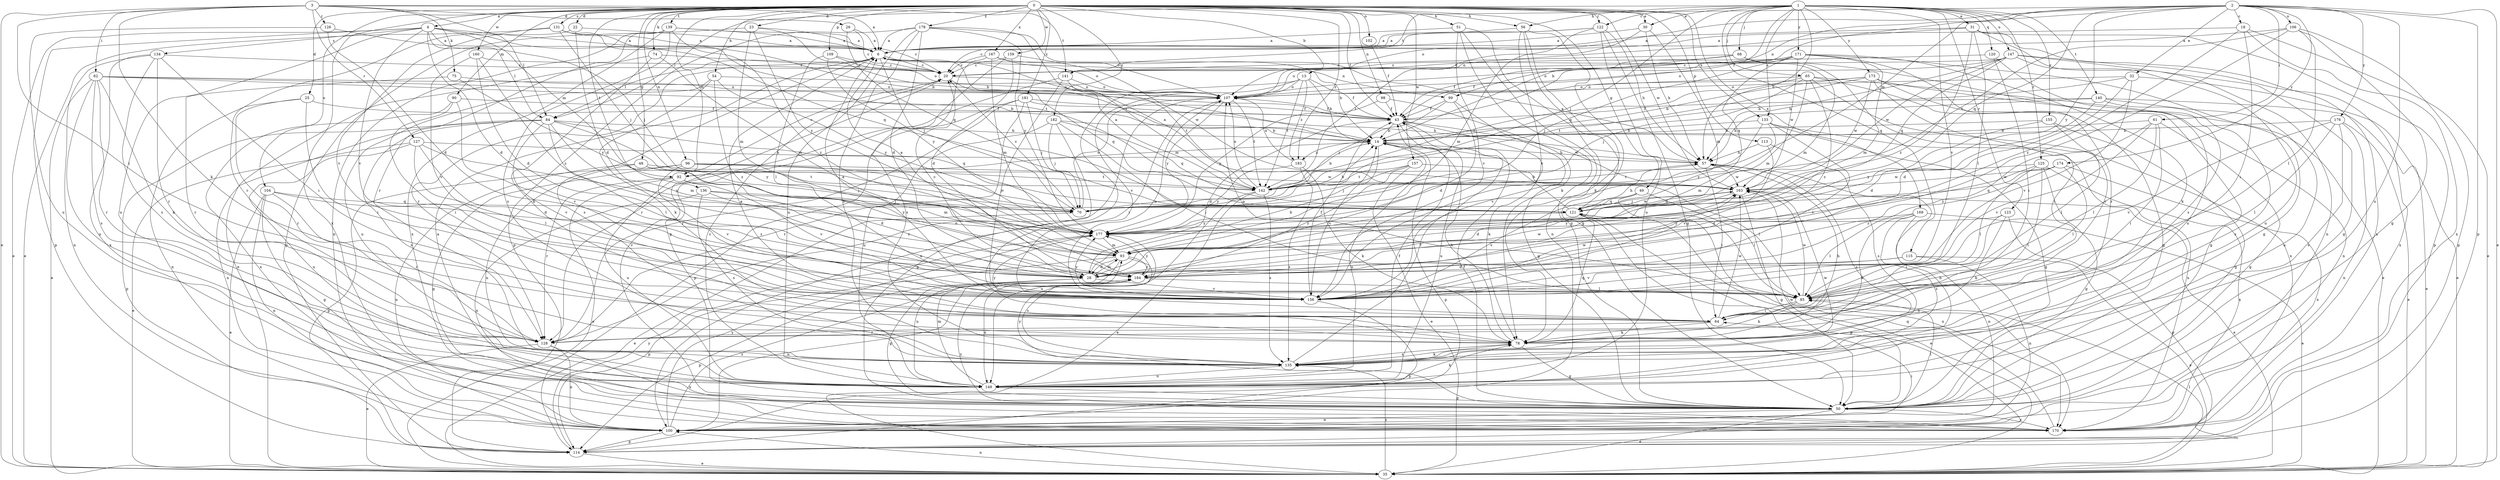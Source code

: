 strict digraph  {
0;
1;
2;
3;
4;
6;
13;
14;
18;
20;
22;
23;
25;
26;
28;
30;
31;
32;
35;
43;
48;
49;
50;
51;
54;
56;
57;
61;
62;
64;
65;
68;
70;
74;
75;
78;
84;
85;
90;
92;
93;
96;
98;
99;
100;
102;
104;
106;
107;
109;
113;
114;
115;
120;
121;
122;
123;
125;
126;
127;
128;
131;
133;
134;
135;
136;
139;
140;
141;
142;
147;
149;
155;
156;
157;
159;
160;
163;
167;
169;
170;
171;
173;
174;
176;
177;
178;
181;
182;
183;
184;
0 -> 4  [label=a];
0 -> 13  [label=b];
0 -> 22  [label=d];
0 -> 23  [label=d];
0 -> 25  [label=d];
0 -> 30  [label=e];
0 -> 43  [label=f];
0 -> 48  [label=g];
0 -> 49  [label=g];
0 -> 51  [label=h];
0 -> 54  [label=h];
0 -> 56  [label=h];
0 -> 74  [label=k];
0 -> 90  [label=m];
0 -> 92  [label=m];
0 -> 96  [label=n];
0 -> 98  [label=n];
0 -> 102  [label=o];
0 -> 104  [label=o];
0 -> 109  [label=p];
0 -> 113  [label=p];
0 -> 122  [label=r];
0 -> 131  [label=s];
0 -> 133  [label=s];
0 -> 136  [label=t];
0 -> 139  [label=t];
0 -> 157  [label=w];
0 -> 159  [label=w];
0 -> 160  [label=w];
0 -> 163  [label=w];
0 -> 167  [label=x];
0 -> 169  [label=x];
0 -> 170  [label=x];
0 -> 178  [label=z];
0 -> 181  [label=z];
0 -> 182  [label=z];
0 -> 183  [label=z];
1 -> 14  [label=b];
1 -> 30  [label=e];
1 -> 31  [label=e];
1 -> 56  [label=h];
1 -> 57  [label=h];
1 -> 65  [label=j];
1 -> 68  [label=j];
1 -> 70  [label=j];
1 -> 84  [label=l];
1 -> 115  [label=q];
1 -> 120  [label=q];
1 -> 122  [label=r];
1 -> 123  [label=r];
1 -> 125  [label=r];
1 -> 133  [label=s];
1 -> 140  [label=t];
1 -> 147  [label=u];
1 -> 155  [label=v];
1 -> 156  [label=v];
1 -> 171  [label=y];
1 -> 173  [label=y];
2 -> 18  [label=c];
2 -> 32  [label=e];
2 -> 35  [label=e];
2 -> 43  [label=f];
2 -> 61  [label=i];
2 -> 92  [label=m];
2 -> 99  [label=n];
2 -> 106  [label=o];
2 -> 107  [label=o];
2 -> 114  [label=p];
2 -> 121  [label=q];
2 -> 141  [label=t];
2 -> 149  [label=u];
2 -> 174  [label=y];
2 -> 176  [label=y];
2 -> 177  [label=y];
3 -> 6  [label=a];
3 -> 26  [label=d];
3 -> 35  [label=e];
3 -> 62  [label=i];
3 -> 64  [label=i];
3 -> 75  [label=k];
3 -> 78  [label=k];
3 -> 84  [label=l];
3 -> 126  [label=r];
3 -> 127  [label=r];
3 -> 141  [label=t];
4 -> 6  [label=a];
4 -> 28  [label=d];
4 -> 35  [label=e];
4 -> 70  [label=j];
4 -> 84  [label=l];
4 -> 92  [label=m];
4 -> 114  [label=p];
4 -> 121  [label=q];
4 -> 134  [label=s];
4 -> 149  [label=u];
4 -> 156  [label=v];
6 -> 20  [label=c];
6 -> 70  [label=j];
6 -> 84  [label=l];
6 -> 99  [label=n];
6 -> 128  [label=r];
6 -> 135  [label=s];
13 -> 14  [label=b];
13 -> 43  [label=f];
13 -> 100  [label=n];
13 -> 107  [label=o];
13 -> 142  [label=t];
13 -> 156  [label=v];
13 -> 183  [label=z];
14 -> 57  [label=h];
14 -> 92  [label=m];
14 -> 114  [label=p];
14 -> 149  [label=u];
14 -> 156  [label=v];
14 -> 183  [label=z];
18 -> 6  [label=a];
18 -> 35  [label=e];
18 -> 64  [label=i];
18 -> 170  [label=x];
18 -> 184  [label=z];
20 -> 107  [label=o];
20 -> 121  [label=q];
22 -> 6  [label=a];
22 -> 28  [label=d];
22 -> 128  [label=r];
23 -> 6  [label=a];
23 -> 14  [label=b];
23 -> 93  [label=m];
23 -> 114  [label=p];
23 -> 177  [label=y];
25 -> 43  [label=f];
25 -> 64  [label=i];
25 -> 100  [label=n];
25 -> 128  [label=r];
26 -> 6  [label=a];
26 -> 20  [label=c];
26 -> 121  [label=q];
28 -> 14  [label=b];
28 -> 20  [label=c];
28 -> 50  [label=g];
28 -> 93  [label=m];
28 -> 114  [label=p];
28 -> 156  [label=v];
28 -> 163  [label=w];
30 -> 6  [label=a];
30 -> 57  [label=h];
30 -> 93  [label=m];
30 -> 142  [label=t];
31 -> 6  [label=a];
31 -> 85  [label=l];
31 -> 100  [label=n];
31 -> 107  [label=o];
31 -> 114  [label=p];
31 -> 170  [label=x];
31 -> 184  [label=z];
32 -> 14  [label=b];
32 -> 28  [label=d];
32 -> 35  [label=e];
32 -> 107  [label=o];
32 -> 156  [label=v];
35 -> 85  [label=l];
35 -> 100  [label=n];
35 -> 135  [label=s];
43 -> 14  [label=b];
43 -> 28  [label=d];
43 -> 78  [label=k];
43 -> 149  [label=u];
43 -> 163  [label=w];
48 -> 70  [label=j];
48 -> 93  [label=m];
48 -> 100  [label=n];
48 -> 142  [label=t];
48 -> 149  [label=u];
49 -> 85  [label=l];
49 -> 121  [label=q];
49 -> 156  [label=v];
49 -> 170  [label=x];
50 -> 6  [label=a];
50 -> 20  [label=c];
50 -> 35  [label=e];
50 -> 43  [label=f];
50 -> 85  [label=l];
50 -> 100  [label=n];
50 -> 163  [label=w];
50 -> 170  [label=x];
50 -> 177  [label=y];
51 -> 6  [label=a];
51 -> 50  [label=g];
51 -> 78  [label=k];
51 -> 121  [label=q];
51 -> 156  [label=v];
54 -> 78  [label=k];
54 -> 107  [label=o];
54 -> 149  [label=u];
54 -> 177  [label=y];
54 -> 184  [label=z];
56 -> 6  [label=a];
56 -> 50  [label=g];
56 -> 78  [label=k];
56 -> 100  [label=n];
56 -> 156  [label=v];
57 -> 6  [label=a];
57 -> 64  [label=i];
57 -> 135  [label=s];
57 -> 142  [label=t];
57 -> 163  [label=w];
61 -> 14  [label=b];
61 -> 50  [label=g];
61 -> 64  [label=i];
61 -> 85  [label=l];
61 -> 156  [label=v];
61 -> 184  [label=z];
62 -> 14  [label=b];
62 -> 35  [label=e];
62 -> 43  [label=f];
62 -> 78  [label=k];
62 -> 107  [label=o];
62 -> 128  [label=r];
62 -> 135  [label=s];
62 -> 149  [label=u];
64 -> 78  [label=k];
64 -> 128  [label=r];
64 -> 163  [label=w];
64 -> 177  [label=y];
65 -> 35  [label=e];
65 -> 50  [label=g];
65 -> 70  [label=j];
65 -> 93  [label=m];
65 -> 107  [label=o];
65 -> 142  [label=t];
65 -> 170  [label=x];
65 -> 184  [label=z];
68 -> 20  [label=c];
68 -> 43  [label=f];
68 -> 93  [label=m];
68 -> 107  [label=o];
68 -> 128  [label=r];
68 -> 149  [label=u];
70 -> 14  [label=b];
70 -> 20  [label=c];
70 -> 35  [label=e];
70 -> 107  [label=o];
74 -> 20  [label=c];
74 -> 35  [label=e];
74 -> 78  [label=k];
74 -> 93  [label=m];
75 -> 107  [label=o];
75 -> 128  [label=r];
75 -> 177  [label=y];
78 -> 6  [label=a];
78 -> 14  [label=b];
78 -> 50  [label=g];
78 -> 57  [label=h];
78 -> 121  [label=q];
78 -> 135  [label=s];
84 -> 14  [label=b];
84 -> 85  [label=l];
84 -> 93  [label=m];
84 -> 100  [label=n];
84 -> 114  [label=p];
84 -> 121  [label=q];
84 -> 135  [label=s];
84 -> 156  [label=v];
84 -> 177  [label=y];
85 -> 64  [label=i];
85 -> 78  [label=k];
85 -> 107  [label=o];
85 -> 163  [label=w];
90 -> 43  [label=f];
90 -> 64  [label=i];
90 -> 156  [label=v];
90 -> 170  [label=x];
92 -> 20  [label=c];
92 -> 28  [label=d];
92 -> 35  [label=e];
92 -> 128  [label=r];
92 -> 149  [label=u];
92 -> 156  [label=v];
93 -> 6  [label=a];
93 -> 28  [label=d];
93 -> 114  [label=p];
93 -> 135  [label=s];
93 -> 149  [label=u];
93 -> 184  [label=z];
96 -> 50  [label=g];
96 -> 70  [label=j];
96 -> 114  [label=p];
96 -> 142  [label=t];
96 -> 156  [label=v];
96 -> 163  [label=w];
98 -> 43  [label=f];
98 -> 50  [label=g];
98 -> 177  [label=y];
99 -> 28  [label=d];
99 -> 43  [label=f];
99 -> 70  [label=j];
99 -> 156  [label=v];
100 -> 64  [label=i];
100 -> 114  [label=p];
100 -> 177  [label=y];
100 -> 184  [label=z];
102 -> 43  [label=f];
104 -> 35  [label=e];
104 -> 50  [label=g];
104 -> 100  [label=n];
104 -> 121  [label=q];
104 -> 128  [label=r];
104 -> 184  [label=z];
106 -> 6  [label=a];
106 -> 28  [label=d];
106 -> 50  [label=g];
106 -> 85  [label=l];
106 -> 114  [label=p];
106 -> 142  [label=t];
107 -> 43  [label=f];
107 -> 64  [label=i];
107 -> 142  [label=t];
107 -> 177  [label=y];
109 -> 20  [label=c];
109 -> 85  [label=l];
109 -> 107  [label=o];
109 -> 177  [label=y];
113 -> 57  [label=h];
113 -> 135  [label=s];
113 -> 156  [label=v];
114 -> 35  [label=e];
114 -> 177  [label=y];
115 -> 28  [label=d];
115 -> 35  [label=e];
115 -> 100  [label=n];
115 -> 156  [label=v];
120 -> 20  [label=c];
120 -> 64  [label=i];
120 -> 135  [label=s];
121 -> 14  [label=b];
121 -> 35  [label=e];
121 -> 57  [label=h];
121 -> 114  [label=p];
121 -> 163  [label=w];
121 -> 170  [label=x];
121 -> 177  [label=y];
122 -> 6  [label=a];
122 -> 20  [label=c];
122 -> 50  [label=g];
122 -> 57  [label=h];
122 -> 93  [label=m];
122 -> 149  [label=u];
123 -> 64  [label=i];
123 -> 78  [label=k];
123 -> 114  [label=p];
123 -> 177  [label=y];
125 -> 28  [label=d];
125 -> 50  [label=g];
125 -> 64  [label=i];
125 -> 85  [label=l];
125 -> 163  [label=w];
125 -> 170  [label=x];
126 -> 6  [label=a];
126 -> 28  [label=d];
126 -> 149  [label=u];
127 -> 28  [label=d];
127 -> 35  [label=e];
127 -> 57  [label=h];
127 -> 85  [label=l];
127 -> 149  [label=u];
127 -> 177  [label=y];
128 -> 35  [label=e];
128 -> 100  [label=n];
128 -> 107  [label=o];
128 -> 170  [label=x];
131 -> 6  [label=a];
131 -> 14  [label=b];
131 -> 35  [label=e];
131 -> 70  [label=j];
131 -> 142  [label=t];
131 -> 156  [label=v];
133 -> 14  [label=b];
133 -> 50  [label=g];
133 -> 93  [label=m];
133 -> 156  [label=v];
133 -> 170  [label=x];
133 -> 177  [label=y];
134 -> 20  [label=c];
134 -> 64  [label=i];
134 -> 100  [label=n];
134 -> 128  [label=r];
134 -> 135  [label=s];
134 -> 170  [label=x];
135 -> 43  [label=f];
135 -> 78  [label=k];
135 -> 149  [label=u];
135 -> 163  [label=w];
136 -> 70  [label=j];
136 -> 135  [label=s];
136 -> 170  [label=x];
136 -> 177  [label=y];
136 -> 184  [label=z];
139 -> 6  [label=a];
139 -> 20  [label=c];
139 -> 100  [label=n];
139 -> 128  [label=r];
139 -> 135  [label=s];
139 -> 170  [label=x];
139 -> 184  [label=z];
140 -> 28  [label=d];
140 -> 35  [label=e];
140 -> 43  [label=f];
140 -> 57  [label=h];
140 -> 135  [label=s];
140 -> 149  [label=u];
141 -> 107  [label=o];
141 -> 128  [label=r];
141 -> 142  [label=t];
141 -> 156  [label=v];
142 -> 6  [label=a];
142 -> 14  [label=b];
142 -> 35  [label=e];
142 -> 107  [label=o];
142 -> 135  [label=s];
142 -> 149  [label=u];
147 -> 20  [label=c];
147 -> 50  [label=g];
147 -> 57  [label=h];
147 -> 107  [label=o];
147 -> 121  [label=q];
147 -> 149  [label=u];
147 -> 163  [label=w];
147 -> 170  [label=x];
149 -> 20  [label=c];
149 -> 43  [label=f];
149 -> 50  [label=g];
149 -> 57  [label=h];
149 -> 78  [label=k];
149 -> 93  [label=m];
155 -> 14  [label=b];
155 -> 50  [label=g];
155 -> 85  [label=l];
155 -> 177  [label=y];
156 -> 6  [label=a];
156 -> 43  [label=f];
156 -> 107  [label=o];
156 -> 114  [label=p];
156 -> 163  [label=w];
156 -> 177  [label=y];
157 -> 35  [label=e];
157 -> 70  [label=j];
157 -> 85  [label=l];
157 -> 142  [label=t];
157 -> 184  [label=z];
159 -> 20  [label=c];
159 -> 28  [label=d];
159 -> 50  [label=g];
159 -> 163  [label=w];
160 -> 20  [label=c];
160 -> 28  [label=d];
160 -> 156  [label=v];
160 -> 184  [label=z];
163 -> 6  [label=a];
163 -> 28  [label=d];
163 -> 35  [label=e];
163 -> 50  [label=g];
163 -> 70  [label=j];
163 -> 121  [label=q];
167 -> 14  [label=b];
167 -> 20  [label=c];
167 -> 93  [label=m];
167 -> 107  [label=o];
167 -> 135  [label=s];
169 -> 35  [label=e];
169 -> 78  [label=k];
169 -> 85  [label=l];
169 -> 100  [label=n];
169 -> 135  [label=s];
169 -> 177  [label=y];
170 -> 121  [label=q];
170 -> 184  [label=z];
171 -> 20  [label=c];
171 -> 43  [label=f];
171 -> 50  [label=g];
171 -> 70  [label=j];
171 -> 78  [label=k];
171 -> 93  [label=m];
171 -> 107  [label=o];
171 -> 121  [label=q];
171 -> 128  [label=r];
171 -> 163  [label=w];
173 -> 14  [label=b];
173 -> 50  [label=g];
173 -> 64  [label=i];
173 -> 100  [label=n];
173 -> 107  [label=o];
173 -> 142  [label=t];
173 -> 163  [label=w];
174 -> 85  [label=l];
174 -> 121  [label=q];
174 -> 163  [label=w];
174 -> 170  [label=x];
174 -> 184  [label=z];
176 -> 14  [label=b];
176 -> 35  [label=e];
176 -> 85  [label=l];
176 -> 100  [label=n];
176 -> 135  [label=s];
176 -> 156  [label=v];
177 -> 93  [label=m];
178 -> 6  [label=a];
178 -> 28  [label=d];
178 -> 107  [label=o];
178 -> 114  [label=p];
178 -> 135  [label=s];
178 -> 142  [label=t];
178 -> 149  [label=u];
178 -> 177  [label=y];
181 -> 43  [label=f];
181 -> 57  [label=h];
181 -> 70  [label=j];
181 -> 114  [label=p];
181 -> 128  [label=r];
181 -> 149  [label=u];
182 -> 14  [label=b];
182 -> 50  [label=g];
182 -> 70  [label=j];
182 -> 85  [label=l];
182 -> 121  [label=q];
182 -> 128  [label=r];
183 -> 78  [label=k];
183 -> 107  [label=o];
183 -> 135  [label=s];
183 -> 177  [label=y];
184 -> 85  [label=l];
184 -> 100  [label=n];
184 -> 149  [label=u];
184 -> 177  [label=y];
}
